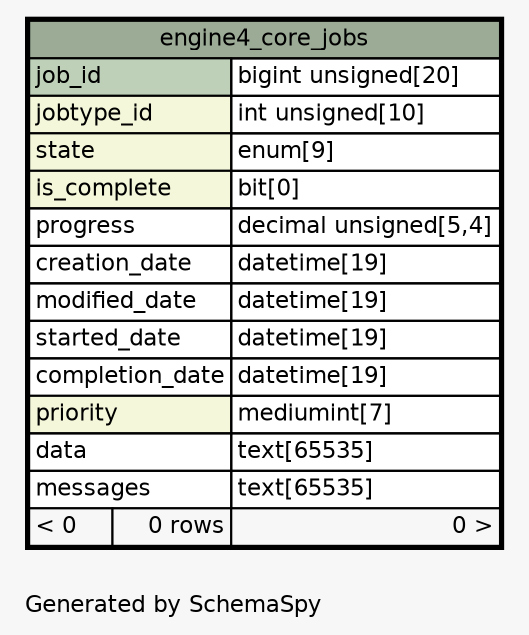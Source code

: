 // dot 2.38.0 on Windows 10 10.0
// SchemaSpy rev 590
digraph "oneDegreeRelationshipsDiagram" {
  graph [
    rankdir="RL"
    bgcolor="#f7f7f7"
    label="\nGenerated by SchemaSpy"
    labeljust="l"
    nodesep="0.18"
    ranksep="0.46"
    fontname="Helvetica"
    fontsize="11"
  ];
  node [
    fontname="Helvetica"
    fontsize="11"
    shape="plaintext"
  ];
  edge [
    arrowsize="0.8"
  ];
  "engine4_core_jobs" [
    label=<
    <TABLE BORDER="2" CELLBORDER="1" CELLSPACING="0" BGCOLOR="#ffffff">
      <TR><TD COLSPAN="3" BGCOLOR="#9bab96" ALIGN="CENTER">engine4_core_jobs</TD></TR>
      <TR><TD PORT="job_id" COLSPAN="2" BGCOLOR="#bed1b8" ALIGN="LEFT">job_id</TD><TD PORT="job_id.type" ALIGN="LEFT">bigint unsigned[20]</TD></TR>
      <TR><TD PORT="jobtype_id" COLSPAN="2" BGCOLOR="#f4f7da" ALIGN="LEFT">jobtype_id</TD><TD PORT="jobtype_id.type" ALIGN="LEFT">int unsigned[10]</TD></TR>
      <TR><TD PORT="state" COLSPAN="2" BGCOLOR="#f4f7da" ALIGN="LEFT">state</TD><TD PORT="state.type" ALIGN="LEFT">enum[9]</TD></TR>
      <TR><TD PORT="is_complete" COLSPAN="2" BGCOLOR="#f4f7da" ALIGN="LEFT">is_complete</TD><TD PORT="is_complete.type" ALIGN="LEFT">bit[0]</TD></TR>
      <TR><TD PORT="progress" COLSPAN="2" ALIGN="LEFT">progress</TD><TD PORT="progress.type" ALIGN="LEFT">decimal unsigned[5,4]</TD></TR>
      <TR><TD PORT="creation_date" COLSPAN="2" ALIGN="LEFT">creation_date</TD><TD PORT="creation_date.type" ALIGN="LEFT">datetime[19]</TD></TR>
      <TR><TD PORT="modified_date" COLSPAN="2" ALIGN="LEFT">modified_date</TD><TD PORT="modified_date.type" ALIGN="LEFT">datetime[19]</TD></TR>
      <TR><TD PORT="started_date" COLSPAN="2" ALIGN="LEFT">started_date</TD><TD PORT="started_date.type" ALIGN="LEFT">datetime[19]</TD></TR>
      <TR><TD PORT="completion_date" COLSPAN="2" ALIGN="LEFT">completion_date</TD><TD PORT="completion_date.type" ALIGN="LEFT">datetime[19]</TD></TR>
      <TR><TD PORT="priority" COLSPAN="2" BGCOLOR="#f4f7da" ALIGN="LEFT">priority</TD><TD PORT="priority.type" ALIGN="LEFT">mediumint[7]</TD></TR>
      <TR><TD PORT="data" COLSPAN="2" ALIGN="LEFT">data</TD><TD PORT="data.type" ALIGN="LEFT">text[65535]</TD></TR>
      <TR><TD PORT="messages" COLSPAN="2" ALIGN="LEFT">messages</TD><TD PORT="messages.type" ALIGN="LEFT">text[65535]</TD></TR>
      <TR><TD ALIGN="LEFT" BGCOLOR="#f7f7f7">&lt; 0</TD><TD ALIGN="RIGHT" BGCOLOR="#f7f7f7">0 rows</TD><TD ALIGN="RIGHT" BGCOLOR="#f7f7f7">0 &gt;</TD></TR>
    </TABLE>>
    URL="engine4_core_jobs.html"
    tooltip="engine4_core_jobs"
  ];
}
